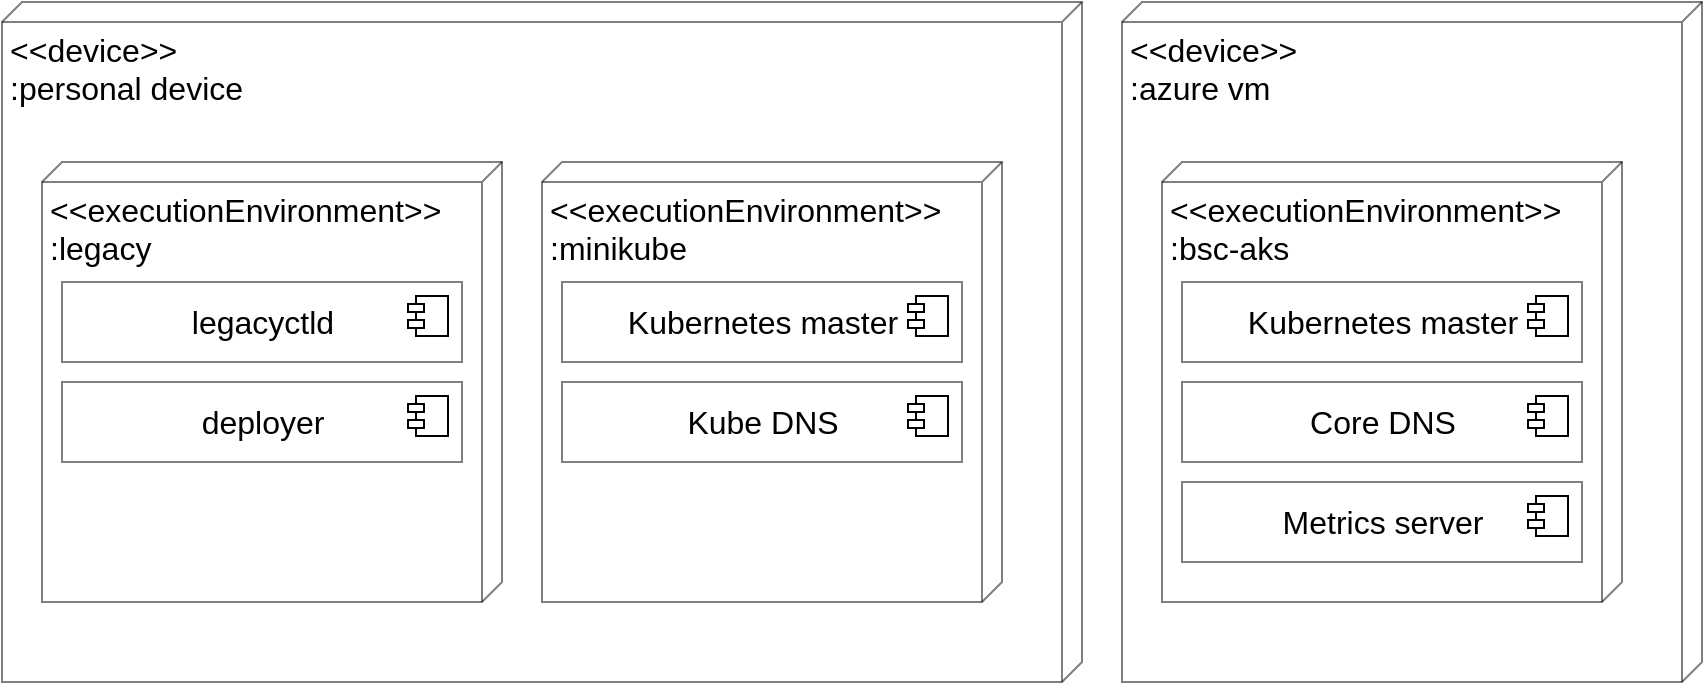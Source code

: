 <mxfile version="13.1.14" type="device"><diagram name="Page-1" id="929967ad-93f9-6ef4-fab6-5d389245f69c"><mxGraphModel dx="1422" dy="740" grid="1" gridSize="10" guides="1" tooltips="1" connect="1" arrows="1" fold="1" page="1" pageScale="1.5" pageWidth="1169" pageHeight="826" background="none" math="0" shadow="0"><root><mxCell id="0" style=";html=1;"/><mxCell id="1" style=";html=1;" parent="0"/><mxCell id="lDC1CzNni0Rc2_IuFCQL-2" value="&lt;div&gt;&lt;span&gt;&amp;lt;&amp;lt;device&amp;gt;&amp;gt;&lt;/span&gt;&lt;br&gt;&lt;/div&gt;&lt;div&gt;:personal device&lt;br&gt;&lt;/div&gt;&lt;div&gt;&lt;br&gt;&lt;/div&gt;" style="verticalAlign=top;align=left;spacingTop=8;spacingLeft=2;spacingRight=12;shape=cube;size=10;direction=south;fontStyle=0;html=1;shadow=0;labelBackgroundColor=none;fontSize=16;opacity=50;" vertex="1" parent="1"><mxGeometry x="360" y="380" width="540" height="340" as="geometry"/></mxCell><mxCell id="lDC1CzNni0Rc2_IuFCQL-7" value="&lt;div&gt;&lt;span&gt;&amp;lt;&amp;lt;device&amp;gt;&amp;gt;&lt;/span&gt;&lt;br&gt;&lt;/div&gt;&lt;div&gt;:azure vm&lt;br&gt;&lt;/div&gt;&lt;div&gt;&lt;br&gt;&lt;/div&gt;" style="verticalAlign=top;align=left;spacingTop=8;spacingLeft=2;spacingRight=12;shape=cube;size=10;direction=south;fontStyle=0;html=1;shadow=0;labelBackgroundColor=none;fontSize=16;opacity=50;" vertex="1" parent="1"><mxGeometry x="920" y="380" width="290" height="340" as="geometry"/></mxCell><mxCell id="lDC1CzNni0Rc2_IuFCQL-8" value="&lt;div&gt;&lt;span&gt;&amp;lt;&amp;lt;executionEnvironment&amp;gt;&amp;gt;&lt;/span&gt;&lt;br&gt;&lt;/div&gt;&lt;div&gt;:bsc-aks&lt;br&gt;&lt;/div&gt;&lt;div&gt;&lt;br&gt;&lt;/div&gt;" style="verticalAlign=top;align=left;spacingTop=8;spacingLeft=2;spacingRight=12;shape=cube;size=10;direction=south;fontStyle=0;html=1;shadow=0;labelBackgroundColor=none;fontSize=16;opacity=50;" vertex="1" parent="1"><mxGeometry x="940" y="460" width="230" height="220" as="geometry"/></mxCell><mxCell id="lDC1CzNni0Rc2_IuFCQL-9" value="Kubernetes master" style="html=1;dropTarget=0;shadow=0;labelBackgroundColor=none;fontSize=16;opacity=50;" vertex="1" parent="1"><mxGeometry x="950" y="520" width="200" height="40" as="geometry"/></mxCell><mxCell id="lDC1CzNni0Rc2_IuFCQL-10" value="" style="shape=component;jettyWidth=8;jettyHeight=4;" vertex="1" parent="lDC1CzNni0Rc2_IuFCQL-9"><mxGeometry x="1" width="20" height="20" relative="1" as="geometry"><mxPoint x="-27" y="7" as="offset"/></mxGeometry></mxCell><mxCell id="lDC1CzNni0Rc2_IuFCQL-11" value="Core DNS" style="html=1;dropTarget=0;shadow=0;labelBackgroundColor=none;fontSize=16;opacity=50;" vertex="1" parent="1"><mxGeometry x="950" y="570" width="200" height="40" as="geometry"/></mxCell><mxCell id="lDC1CzNni0Rc2_IuFCQL-12" value="" style="shape=component;jettyWidth=8;jettyHeight=4;" vertex="1" parent="lDC1CzNni0Rc2_IuFCQL-11"><mxGeometry x="1" width="20" height="20" relative="1" as="geometry"><mxPoint x="-27" y="7" as="offset"/></mxGeometry></mxCell><mxCell id="lDC1CzNni0Rc2_IuFCQL-13" value="Metrics server" style="html=1;dropTarget=0;shadow=0;labelBackgroundColor=none;fontSize=16;opacity=50;" vertex="1" parent="1"><mxGeometry x="950" y="620" width="200" height="40" as="geometry"/></mxCell><mxCell id="lDC1CzNni0Rc2_IuFCQL-14" value="" style="shape=component;jettyWidth=8;jettyHeight=4;" vertex="1" parent="lDC1CzNni0Rc2_IuFCQL-13"><mxGeometry x="1" width="20" height="20" relative="1" as="geometry"><mxPoint x="-27" y="7" as="offset"/></mxGeometry></mxCell><mxCell id="lDC1CzNni0Rc2_IuFCQL-15" value="&lt;div&gt;&lt;span&gt;&amp;lt;&amp;lt;executionEnvironment&amp;gt;&amp;gt;&lt;/span&gt;&lt;br&gt;&lt;/div&gt;&lt;div&gt;:legacy&lt;/div&gt;&lt;div&gt;&lt;br&gt;&lt;/div&gt;&lt;div&gt;&lt;br&gt;&lt;/div&gt;&lt;div&gt;&lt;br&gt;&lt;/div&gt;" style="verticalAlign=top;align=left;spacingTop=8;spacingLeft=2;spacingRight=12;shape=cube;size=10;direction=south;fontStyle=0;html=1;shadow=0;labelBackgroundColor=none;fontSize=16;opacity=50;" vertex="1" parent="1"><mxGeometry x="380" y="460" width="230" height="220" as="geometry"/></mxCell><mxCell id="lDC1CzNni0Rc2_IuFCQL-16" value="&lt;div&gt;&lt;span&gt;&amp;lt;&amp;lt;executionEnvironment&amp;gt;&amp;gt;&lt;/span&gt;&lt;br&gt;&lt;/div&gt;&lt;div&gt;:minikube&lt;br&gt;&lt;/div&gt;&lt;div&gt;&lt;br&gt;&lt;/div&gt;" style="verticalAlign=top;align=left;spacingTop=8;spacingLeft=2;spacingRight=12;shape=cube;size=10;direction=south;fontStyle=0;html=1;shadow=0;labelBackgroundColor=none;fontSize=16;opacity=50;" vertex="1" parent="1"><mxGeometry x="630" y="460" width="230" height="220" as="geometry"/></mxCell><mxCell id="lDC1CzNni0Rc2_IuFCQL-17" value="legacyctld" style="html=1;dropTarget=0;shadow=0;labelBackgroundColor=none;fontSize=16;opacity=50;" vertex="1" parent="1"><mxGeometry x="390" y="520" width="200" height="40" as="geometry"/></mxCell><mxCell id="lDC1CzNni0Rc2_IuFCQL-18" value="" style="shape=component;jettyWidth=8;jettyHeight=4;" vertex="1" parent="lDC1CzNni0Rc2_IuFCQL-17"><mxGeometry x="1" width="20" height="20" relative="1" as="geometry"><mxPoint x="-27" y="7" as="offset"/></mxGeometry></mxCell><mxCell id="lDC1CzNni0Rc2_IuFCQL-19" value="Kubernetes master" style="html=1;dropTarget=0;shadow=0;labelBackgroundColor=none;fontSize=16;opacity=50;" vertex="1" parent="1"><mxGeometry x="640" y="520" width="200" height="40" as="geometry"/></mxCell><mxCell id="lDC1CzNni0Rc2_IuFCQL-20" value="" style="shape=component;jettyWidth=8;jettyHeight=4;" vertex="1" parent="lDC1CzNni0Rc2_IuFCQL-19"><mxGeometry x="1" width="20" height="20" relative="1" as="geometry"><mxPoint x="-27" y="7" as="offset"/></mxGeometry></mxCell><mxCell id="lDC1CzNni0Rc2_IuFCQL-21" value="Kube DNS" style="html=1;dropTarget=0;shadow=0;labelBackgroundColor=none;fontSize=16;opacity=50;" vertex="1" parent="1"><mxGeometry x="640" y="570" width="200" height="40" as="geometry"/></mxCell><mxCell id="lDC1CzNni0Rc2_IuFCQL-22" value="" style="shape=component;jettyWidth=8;jettyHeight=4;" vertex="1" parent="lDC1CzNni0Rc2_IuFCQL-21"><mxGeometry x="1" width="20" height="20" relative="1" as="geometry"><mxPoint x="-27" y="7" as="offset"/></mxGeometry></mxCell><mxCell id="lDC1CzNni0Rc2_IuFCQL-23" value="deployer" style="html=1;dropTarget=0;shadow=0;labelBackgroundColor=none;fontSize=16;opacity=50;" vertex="1" parent="1"><mxGeometry x="390" y="570" width="200" height="40" as="geometry"/></mxCell><mxCell id="lDC1CzNni0Rc2_IuFCQL-24" value="" style="shape=component;jettyWidth=8;jettyHeight=4;" vertex="1" parent="lDC1CzNni0Rc2_IuFCQL-23"><mxGeometry x="1" width="20" height="20" relative="1" as="geometry"><mxPoint x="-27" y="7" as="offset"/></mxGeometry></mxCell></root></mxGraphModel></diagram></mxfile>